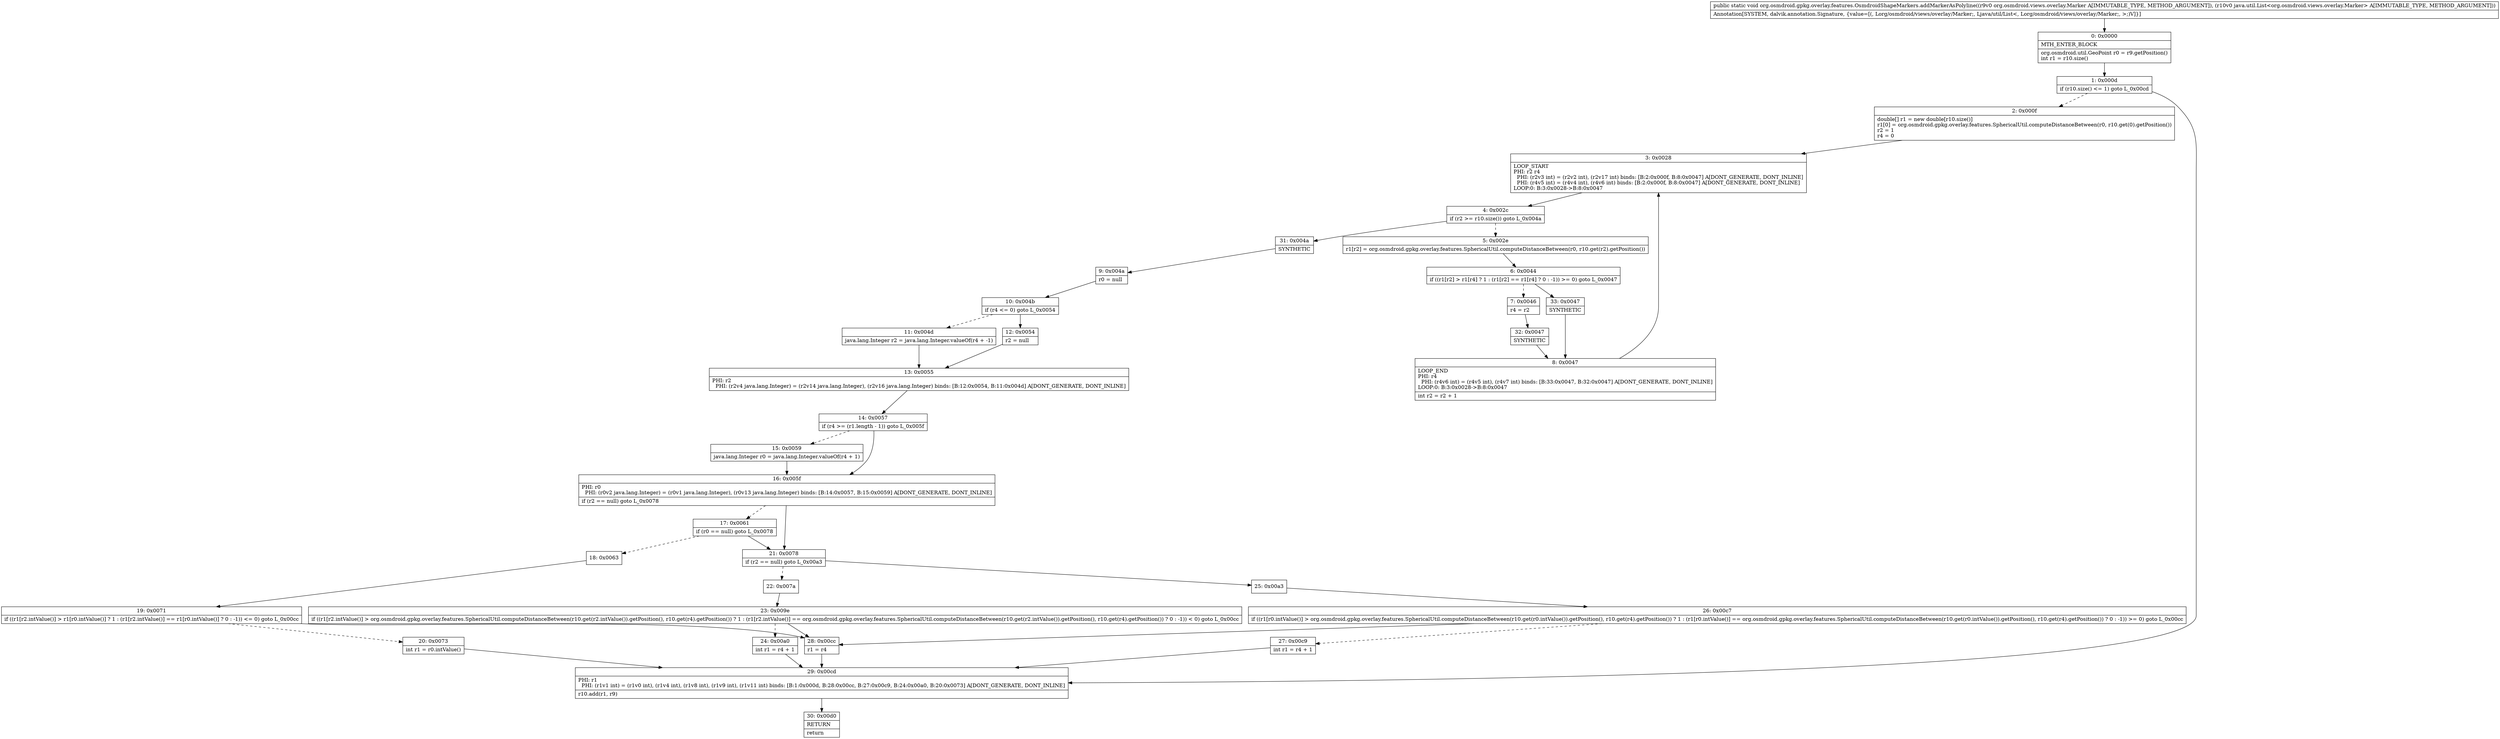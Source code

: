 digraph "CFG fororg.osmdroid.gpkg.overlay.features.OsmdroidShapeMarkers.addMarkerAsPolyline(Lorg\/osmdroid\/views\/overlay\/Marker;Ljava\/util\/List;)V" {
Node_0 [shape=record,label="{0\:\ 0x0000|MTH_ENTER_BLOCK\l|org.osmdroid.util.GeoPoint r0 = r9.getPosition()\lint r1 = r10.size()\l}"];
Node_1 [shape=record,label="{1\:\ 0x000d|if (r10.size() \<= 1) goto L_0x00cd\l}"];
Node_2 [shape=record,label="{2\:\ 0x000f|double[] r1 = new double[r10.size()]\lr1[0] = org.osmdroid.gpkg.overlay.features.SphericalUtil.computeDistanceBetween(r0, r10.get(0).getPosition())\lr2 = 1\lr4 = 0\l}"];
Node_3 [shape=record,label="{3\:\ 0x0028|LOOP_START\lPHI: r2 r4 \l  PHI: (r2v3 int) = (r2v2 int), (r2v17 int) binds: [B:2:0x000f, B:8:0x0047] A[DONT_GENERATE, DONT_INLINE]\l  PHI: (r4v5 int) = (r4v4 int), (r4v6 int) binds: [B:2:0x000f, B:8:0x0047] A[DONT_GENERATE, DONT_INLINE]\lLOOP:0: B:3:0x0028\-\>B:8:0x0047\l}"];
Node_4 [shape=record,label="{4\:\ 0x002c|if (r2 \>= r10.size()) goto L_0x004a\l}"];
Node_5 [shape=record,label="{5\:\ 0x002e|r1[r2] = org.osmdroid.gpkg.overlay.features.SphericalUtil.computeDistanceBetween(r0, r10.get(r2).getPosition())\l}"];
Node_6 [shape=record,label="{6\:\ 0x0044|if ((r1[r2] \> r1[r4] ? 1 : (r1[r2] == r1[r4] ? 0 : \-1)) \>= 0) goto L_0x0047\l}"];
Node_7 [shape=record,label="{7\:\ 0x0046|r4 = r2\l}"];
Node_8 [shape=record,label="{8\:\ 0x0047|LOOP_END\lPHI: r4 \l  PHI: (r4v6 int) = (r4v5 int), (r4v7 int) binds: [B:33:0x0047, B:32:0x0047] A[DONT_GENERATE, DONT_INLINE]\lLOOP:0: B:3:0x0028\-\>B:8:0x0047\l|int r2 = r2 + 1\l}"];
Node_9 [shape=record,label="{9\:\ 0x004a|r0 = null\l}"];
Node_10 [shape=record,label="{10\:\ 0x004b|if (r4 \<= 0) goto L_0x0054\l}"];
Node_11 [shape=record,label="{11\:\ 0x004d|java.lang.Integer r2 = java.lang.Integer.valueOf(r4 + \-1)\l}"];
Node_12 [shape=record,label="{12\:\ 0x0054|r2 = null\l}"];
Node_13 [shape=record,label="{13\:\ 0x0055|PHI: r2 \l  PHI: (r2v4 java.lang.Integer) = (r2v14 java.lang.Integer), (r2v16 java.lang.Integer) binds: [B:12:0x0054, B:11:0x004d] A[DONT_GENERATE, DONT_INLINE]\l}"];
Node_14 [shape=record,label="{14\:\ 0x0057|if (r4 \>= (r1.length \- 1)) goto L_0x005f\l}"];
Node_15 [shape=record,label="{15\:\ 0x0059|java.lang.Integer r0 = java.lang.Integer.valueOf(r4 + 1)\l}"];
Node_16 [shape=record,label="{16\:\ 0x005f|PHI: r0 \l  PHI: (r0v2 java.lang.Integer) = (r0v1 java.lang.Integer), (r0v13 java.lang.Integer) binds: [B:14:0x0057, B:15:0x0059] A[DONT_GENERATE, DONT_INLINE]\l|if (r2 == null) goto L_0x0078\l}"];
Node_17 [shape=record,label="{17\:\ 0x0061|if (r0 == null) goto L_0x0078\l}"];
Node_18 [shape=record,label="{18\:\ 0x0063}"];
Node_19 [shape=record,label="{19\:\ 0x0071|if ((r1[r2.intValue()] \> r1[r0.intValue()] ? 1 : (r1[r2.intValue()] == r1[r0.intValue()] ? 0 : \-1)) \<= 0) goto L_0x00cc\l}"];
Node_20 [shape=record,label="{20\:\ 0x0073|int r1 = r0.intValue()\l}"];
Node_21 [shape=record,label="{21\:\ 0x0078|if (r2 == null) goto L_0x00a3\l}"];
Node_22 [shape=record,label="{22\:\ 0x007a}"];
Node_23 [shape=record,label="{23\:\ 0x009e|if ((r1[r2.intValue()] \> org.osmdroid.gpkg.overlay.features.SphericalUtil.computeDistanceBetween(r10.get(r2.intValue()).getPosition(), r10.get(r4).getPosition()) ? 1 : (r1[r2.intValue()] == org.osmdroid.gpkg.overlay.features.SphericalUtil.computeDistanceBetween(r10.get(r2.intValue()).getPosition(), r10.get(r4).getPosition()) ? 0 : \-1)) \< 0) goto L_0x00cc\l}"];
Node_24 [shape=record,label="{24\:\ 0x00a0|int r1 = r4 + 1\l}"];
Node_25 [shape=record,label="{25\:\ 0x00a3}"];
Node_26 [shape=record,label="{26\:\ 0x00c7|if ((r1[r0.intValue()] \> org.osmdroid.gpkg.overlay.features.SphericalUtil.computeDistanceBetween(r10.get(r0.intValue()).getPosition(), r10.get(r4).getPosition()) ? 1 : (r1[r0.intValue()] == org.osmdroid.gpkg.overlay.features.SphericalUtil.computeDistanceBetween(r10.get(r0.intValue()).getPosition(), r10.get(r4).getPosition()) ? 0 : \-1)) \>= 0) goto L_0x00cc\l}"];
Node_27 [shape=record,label="{27\:\ 0x00c9|int r1 = r4 + 1\l}"];
Node_28 [shape=record,label="{28\:\ 0x00cc|r1 = r4\l}"];
Node_29 [shape=record,label="{29\:\ 0x00cd|PHI: r1 \l  PHI: (r1v1 int) = (r1v0 int), (r1v4 int), (r1v8 int), (r1v9 int), (r1v11 int) binds: [B:1:0x000d, B:28:0x00cc, B:27:0x00c9, B:24:0x00a0, B:20:0x0073] A[DONT_GENERATE, DONT_INLINE]\l|r10.add(r1, r9)\l}"];
Node_30 [shape=record,label="{30\:\ 0x00d0|RETURN\l|return\l}"];
Node_31 [shape=record,label="{31\:\ 0x004a|SYNTHETIC\l}"];
Node_32 [shape=record,label="{32\:\ 0x0047|SYNTHETIC\l}"];
Node_33 [shape=record,label="{33\:\ 0x0047|SYNTHETIC\l}"];
MethodNode[shape=record,label="{public static void org.osmdroid.gpkg.overlay.features.OsmdroidShapeMarkers.addMarkerAsPolyline((r9v0 org.osmdroid.views.overlay.Marker A[IMMUTABLE_TYPE, METHOD_ARGUMENT]), (r10v0 java.util.List\<org.osmdroid.views.overlay.Marker\> A[IMMUTABLE_TYPE, METHOD_ARGUMENT]))  | Annotation[SYSTEM, dalvik.annotation.Signature, \{value=[(, Lorg\/osmdroid\/views\/overlay\/Marker;, Ljava\/util\/List\<, Lorg\/osmdroid\/views\/overlay\/Marker;, \>;)V]\}]\l}"];
MethodNode -> Node_0;
Node_0 -> Node_1;
Node_1 -> Node_2[style=dashed];
Node_1 -> Node_29;
Node_2 -> Node_3;
Node_3 -> Node_4;
Node_4 -> Node_5[style=dashed];
Node_4 -> Node_31;
Node_5 -> Node_6;
Node_6 -> Node_7[style=dashed];
Node_6 -> Node_33;
Node_7 -> Node_32;
Node_8 -> Node_3;
Node_9 -> Node_10;
Node_10 -> Node_11[style=dashed];
Node_10 -> Node_12;
Node_11 -> Node_13;
Node_12 -> Node_13;
Node_13 -> Node_14;
Node_14 -> Node_15[style=dashed];
Node_14 -> Node_16;
Node_15 -> Node_16;
Node_16 -> Node_17[style=dashed];
Node_16 -> Node_21;
Node_17 -> Node_18[style=dashed];
Node_17 -> Node_21;
Node_18 -> Node_19;
Node_19 -> Node_20[style=dashed];
Node_19 -> Node_28;
Node_20 -> Node_29;
Node_21 -> Node_22[style=dashed];
Node_21 -> Node_25;
Node_22 -> Node_23;
Node_23 -> Node_24[style=dashed];
Node_23 -> Node_28;
Node_24 -> Node_29;
Node_25 -> Node_26;
Node_26 -> Node_27[style=dashed];
Node_26 -> Node_28;
Node_27 -> Node_29;
Node_28 -> Node_29;
Node_29 -> Node_30;
Node_31 -> Node_9;
Node_32 -> Node_8;
Node_33 -> Node_8;
}

